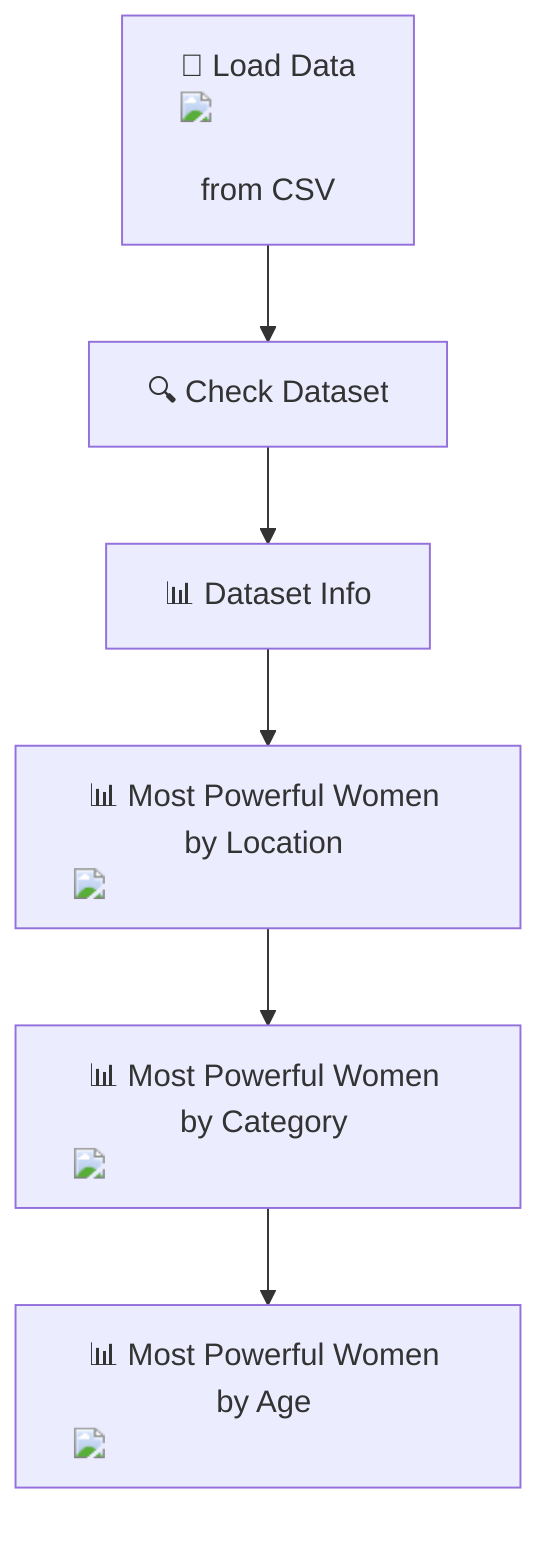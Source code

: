 graph TD;
    A["📂 Load Data <img src='file.svg'/> <br/> from CSV"] --> B["🔍 Check Dataset"];
    B --> C["📊 Dataset Info"];
    C --> D["📊 Most Powerful Women by Location <img src='dummy_plots/barplot_template.svg'/>"];
    D --> E["📊 Most Powerful Women by Category <img src='dummy_plots/barplot_template.svg'/>"];
    E --> F["📊 Most Powerful Women by Age <img src='dummy_plots/barplot_template.svg'/>"];